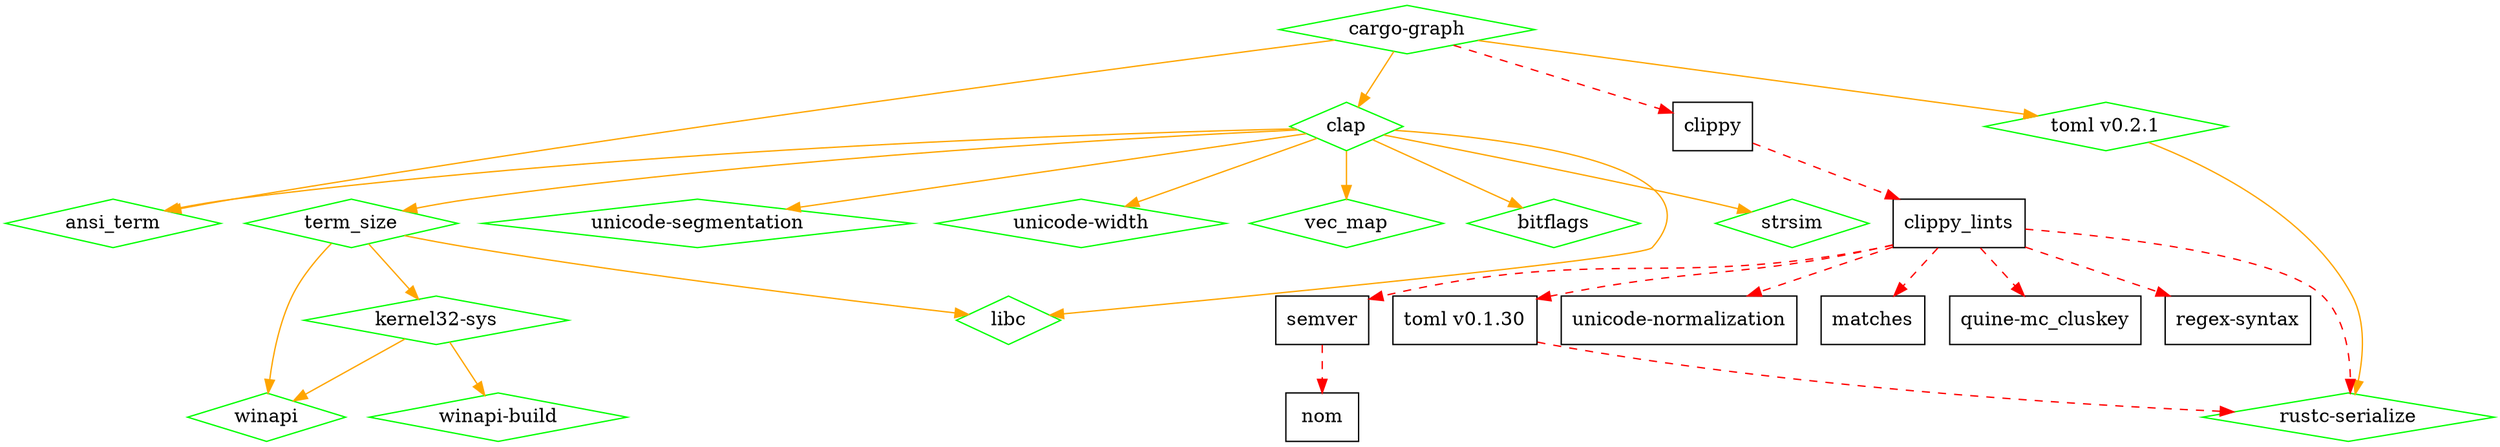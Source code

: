 digraph dependencies {
	N0[label="cargo-graph",shape=diamond,color=green];
	N1[label="ansi_term",shape=diamond,color=green];
	N2[label="clap",shape=diamond,color=green];
	N3[label="clippy",shape=box];
	N4[label="toml v0.2.1",shape=diamond,color=green];
	N5[label="bitflags",shape=diamond,color=green];
	N6[label="libc",shape=diamond,color=green];
	N7[label="strsim",shape=diamond,color=green];
	N8[label="term_size",shape=diamond,color=green];
	N9[label="unicode-segmentation",shape=diamond,color=green];
	N10[label="unicode-width",shape=diamond,color=green];
	N11[label="vec_map",shape=diamond,color=green];
	N12[label="clippy_lints",shape=box];
	N13[label="matches",shape=box];
	N14[label="quine-mc_cluskey",shape=box];
	N15[label="regex-syntax",shape=box];
	N16[label="rustc-serialize",shape=diamond,color=green];
	N17[label="semver",shape=box];
	N18[label="toml v0.1.30",shape=box];
	N19[label="unicode-normalization",shape=box];
	N20[label="kernel32-sys",shape=diamond,color=green];
	N21[label="winapi",shape=diamond,color=green];
	N22[label="winapi-build",shape=diamond,color=green];
	N23[label="nom",shape=box];
	N0 -> N1[label="",color=orange];
	N0 -> N2[label="",color=orange];
	N0 -> N3[label="",style=dashed,color=red];
	N0 -> N4[label="",color=orange];
	N2 -> N1[label="",color=orange];
	N2 -> N5[label="",color=orange];
	N2 -> N6[label="",color=orange];
	N2 -> N7[label="",color=orange];
	N2 -> N8[label="",color=orange];
	N2 -> N9[label="",color=orange];
	N2 -> N10[label="",color=orange];
	N2 -> N11[label="",color=orange];
	N3 -> N12[label="",style=dashed,color=red];
	N4 -> N16[label="",color=orange];
	N8 -> N6[label="",color=orange];
	N8 -> N20[label="",color=orange];
	N8 -> N21[label="",color=orange];
	N12 -> N13[label="",style=dashed,color=red];
	N12 -> N14[label="",style=dashed,color=red];
	N12 -> N15[label="",style=dashed,color=red];
	N12 -> N16[label="",style=dashed,color=red];
	N12 -> N17[label="",style=dashed,color=red];
	N12 -> N18[label="",style=dashed,color=red];
	N12 -> N19[label="",style=dashed,color=red];
	N17 -> N23[label="",style=dashed,color=red];
	N18 -> N16[label="",style=dashed,color=red];
	N20 -> N21[label="",color=orange];
	N20 -> N22[label="",color=orange];
}
